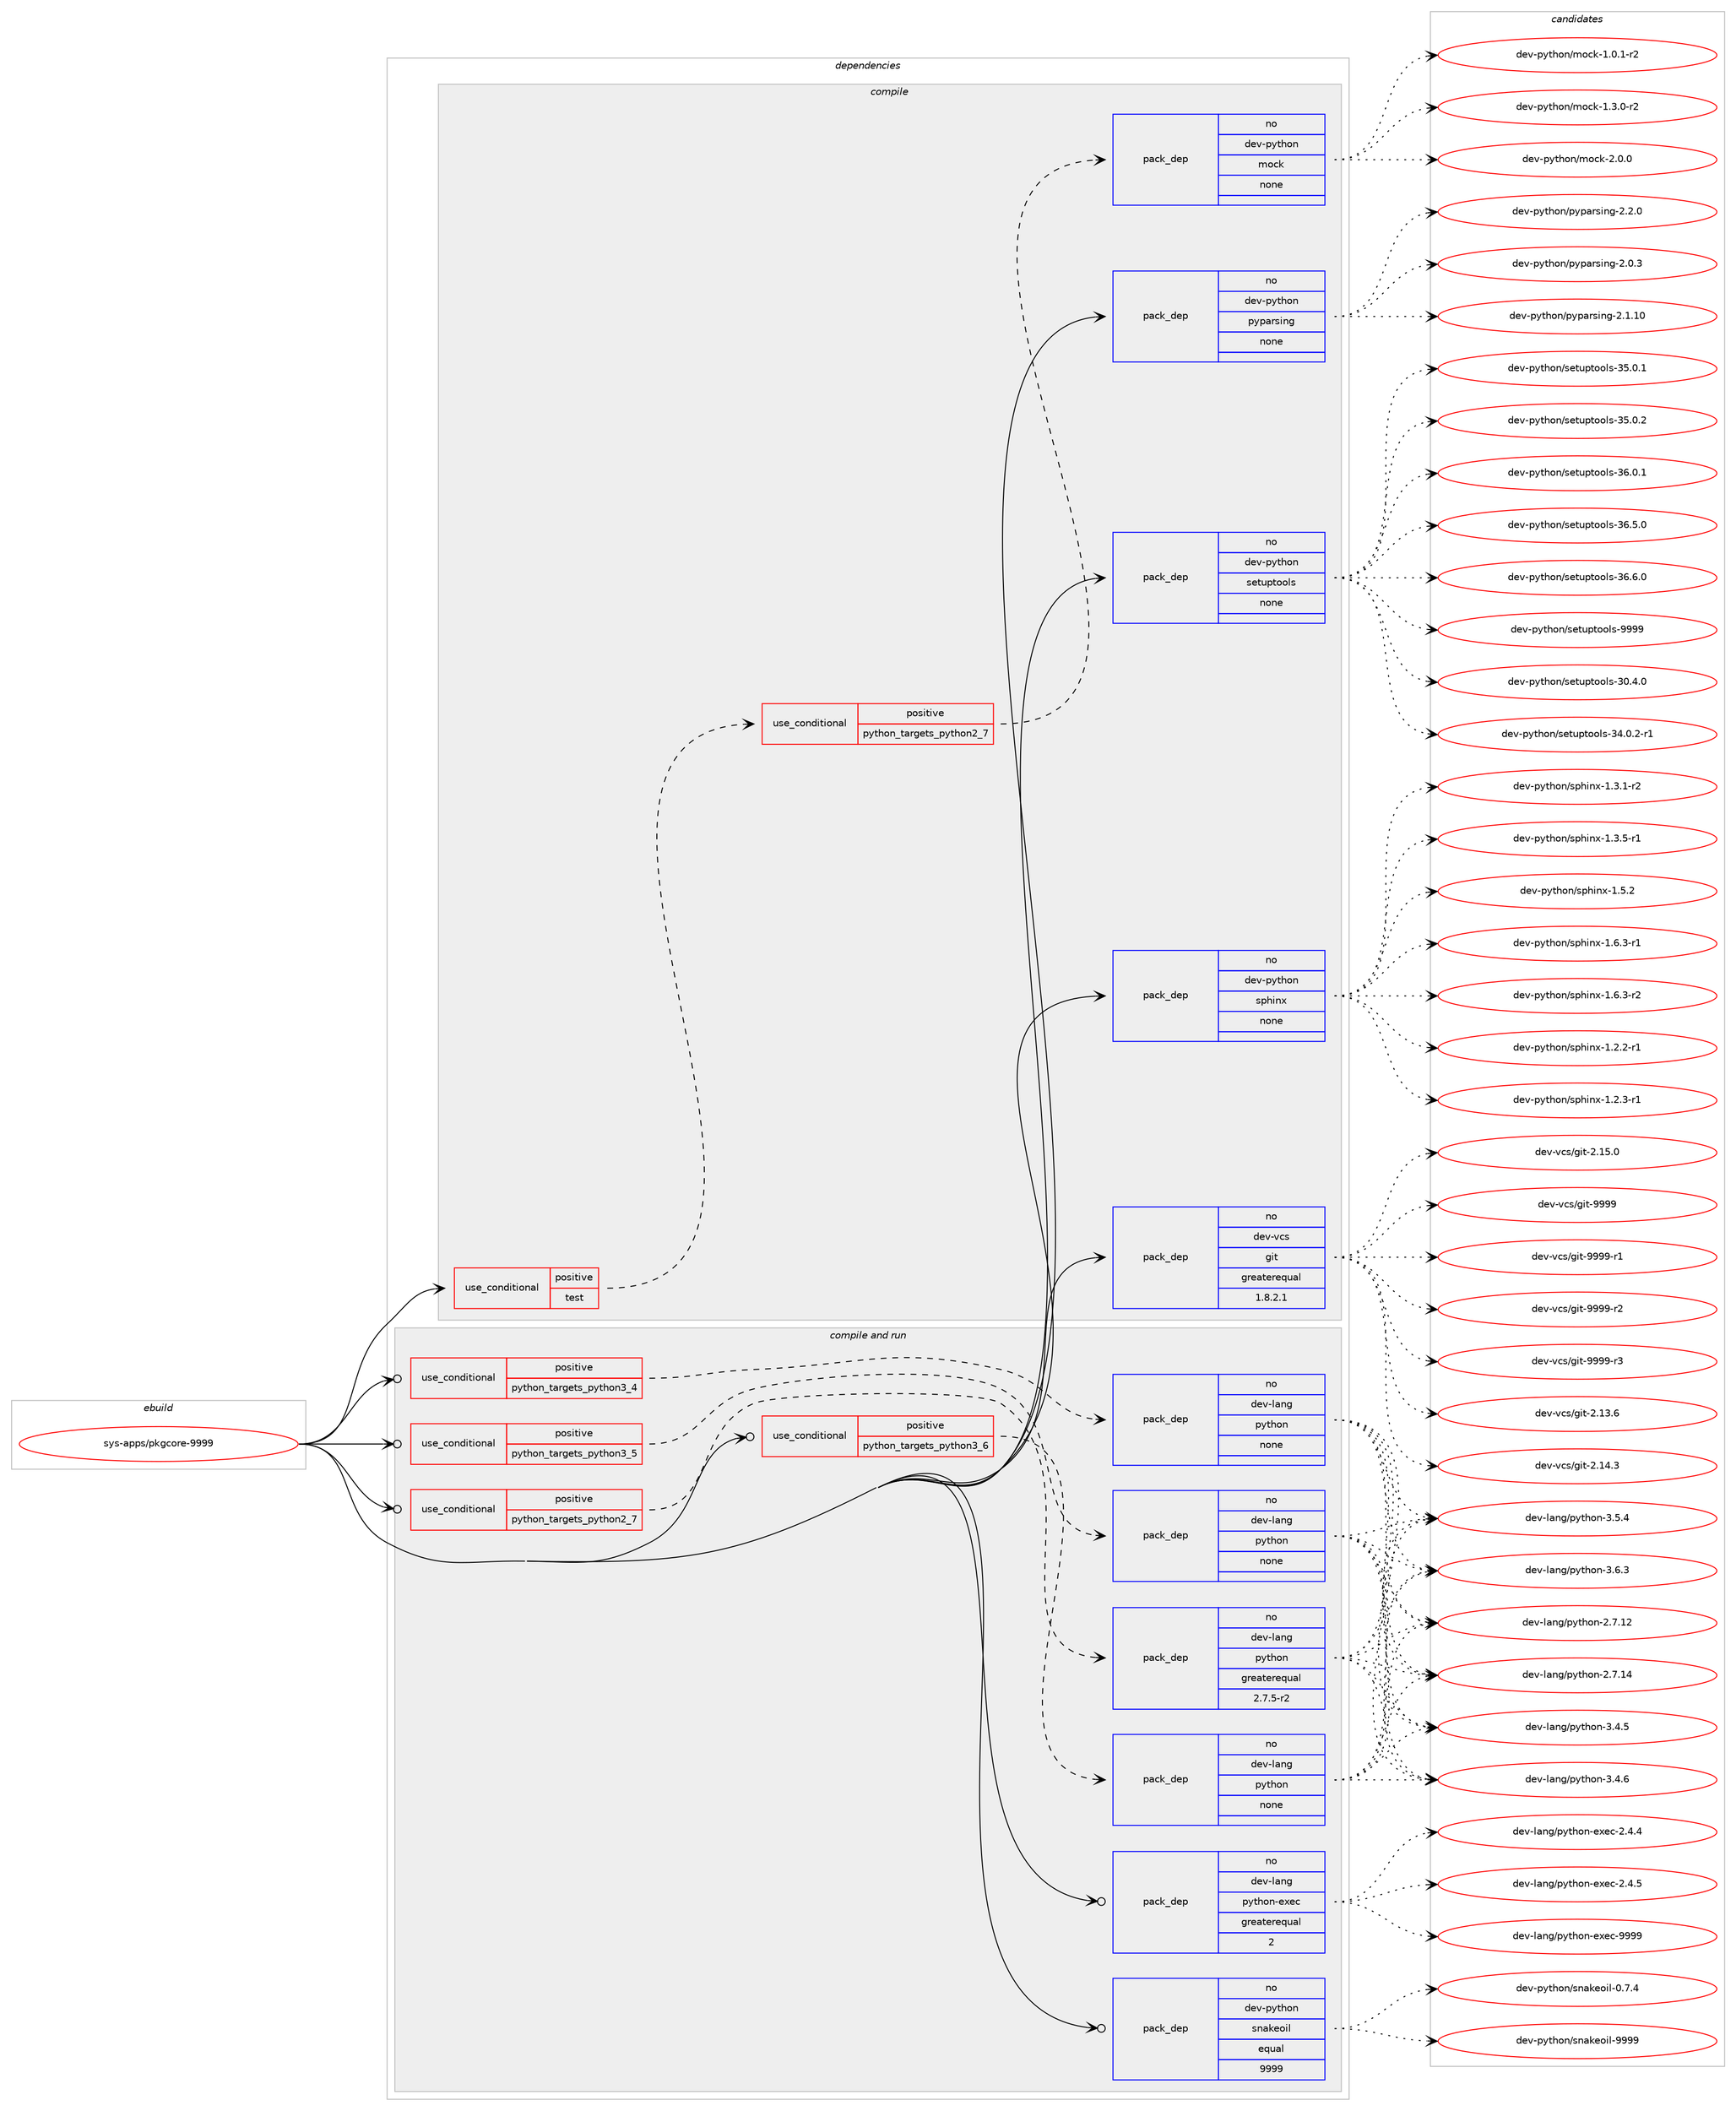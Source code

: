 digraph prolog {

# *************
# Graph options
# *************

newrank=true;
concentrate=true;
compound=true;
graph [rankdir=LR,fontname=Helvetica,fontsize=10,ranksep=1.5];#, ranksep=2.5, nodesep=0.2];
edge  [arrowhead=vee];
node  [fontname=Helvetica,fontsize=10];

# **********
# The ebuild
# **********

subgraph cluster_leftcol {
color=gray;
rank=same;
label=<<i>ebuild</i>>;
id [label="sys-apps/pkgcore-9999", color=red, width=4, href="../sys-apps/pkgcore-9999.svg"];
}

# ****************
# The dependencies
# ****************

subgraph cluster_midcol {
color=gray;
label=<<i>dependencies</i>>;
subgraph cluster_compile {
fillcolor="#eeeeee";
style=filled;
label=<<i>compile</i>>;
subgraph cond113632 {
dependency471645 [label=<<TABLE BORDER="0" CELLBORDER="1" CELLSPACING="0" CELLPADDING="4"><TR><TD ROWSPAN="3" CELLPADDING="10">use_conditional</TD></TR><TR><TD>positive</TD></TR><TR><TD>test</TD></TR></TABLE>>, shape=none, color=red];
subgraph cond113633 {
dependency471646 [label=<<TABLE BORDER="0" CELLBORDER="1" CELLSPACING="0" CELLPADDING="4"><TR><TD ROWSPAN="3" CELLPADDING="10">use_conditional</TD></TR><TR><TD>positive</TD></TR><TR><TD>python_targets_python2_7</TD></TR></TABLE>>, shape=none, color=red];
subgraph pack349870 {
dependency471647 [label=<<TABLE BORDER="0" CELLBORDER="1" CELLSPACING="0" CELLPADDING="4" WIDTH="220"><TR><TD ROWSPAN="6" CELLPADDING="30">pack_dep</TD></TR><TR><TD WIDTH="110">no</TD></TR><TR><TD>dev-python</TD></TR><TR><TD>mock</TD></TR><TR><TD>none</TD></TR><TR><TD></TD></TR></TABLE>>, shape=none, color=blue];
}
dependency471646:e -> dependency471647:w [weight=20,style="dashed",arrowhead="vee"];
}
dependency471645:e -> dependency471646:w [weight=20,style="dashed",arrowhead="vee"];
}
id:e -> dependency471645:w [weight=20,style="solid",arrowhead="vee"];
subgraph pack349871 {
dependency471648 [label=<<TABLE BORDER="0" CELLBORDER="1" CELLSPACING="0" CELLPADDING="4" WIDTH="220"><TR><TD ROWSPAN="6" CELLPADDING="30">pack_dep</TD></TR><TR><TD WIDTH="110">no</TD></TR><TR><TD>dev-python</TD></TR><TR><TD>pyparsing</TD></TR><TR><TD>none</TD></TR><TR><TD></TD></TR></TABLE>>, shape=none, color=blue];
}
id:e -> dependency471648:w [weight=20,style="solid",arrowhead="vee"];
subgraph pack349872 {
dependency471649 [label=<<TABLE BORDER="0" CELLBORDER="1" CELLSPACING="0" CELLPADDING="4" WIDTH="220"><TR><TD ROWSPAN="6" CELLPADDING="30">pack_dep</TD></TR><TR><TD WIDTH="110">no</TD></TR><TR><TD>dev-python</TD></TR><TR><TD>setuptools</TD></TR><TR><TD>none</TD></TR><TR><TD></TD></TR></TABLE>>, shape=none, color=blue];
}
id:e -> dependency471649:w [weight=20,style="solid",arrowhead="vee"];
subgraph pack349873 {
dependency471650 [label=<<TABLE BORDER="0" CELLBORDER="1" CELLSPACING="0" CELLPADDING="4" WIDTH="220"><TR><TD ROWSPAN="6" CELLPADDING="30">pack_dep</TD></TR><TR><TD WIDTH="110">no</TD></TR><TR><TD>dev-python</TD></TR><TR><TD>sphinx</TD></TR><TR><TD>none</TD></TR><TR><TD></TD></TR></TABLE>>, shape=none, color=blue];
}
id:e -> dependency471650:w [weight=20,style="solid",arrowhead="vee"];
subgraph pack349874 {
dependency471651 [label=<<TABLE BORDER="0" CELLBORDER="1" CELLSPACING="0" CELLPADDING="4" WIDTH="220"><TR><TD ROWSPAN="6" CELLPADDING="30">pack_dep</TD></TR><TR><TD WIDTH="110">no</TD></TR><TR><TD>dev-vcs</TD></TR><TR><TD>git</TD></TR><TR><TD>greaterequal</TD></TR><TR><TD>1.8.2.1</TD></TR></TABLE>>, shape=none, color=blue];
}
id:e -> dependency471651:w [weight=20,style="solid",arrowhead="vee"];
}
subgraph cluster_compileandrun {
fillcolor="#eeeeee";
style=filled;
label=<<i>compile and run</i>>;
subgraph cond113634 {
dependency471652 [label=<<TABLE BORDER="0" CELLBORDER="1" CELLSPACING="0" CELLPADDING="4"><TR><TD ROWSPAN="3" CELLPADDING="10">use_conditional</TD></TR><TR><TD>positive</TD></TR><TR><TD>python_targets_python2_7</TD></TR></TABLE>>, shape=none, color=red];
subgraph pack349875 {
dependency471653 [label=<<TABLE BORDER="0" CELLBORDER="1" CELLSPACING="0" CELLPADDING="4" WIDTH="220"><TR><TD ROWSPAN="6" CELLPADDING="30">pack_dep</TD></TR><TR><TD WIDTH="110">no</TD></TR><TR><TD>dev-lang</TD></TR><TR><TD>python</TD></TR><TR><TD>greaterequal</TD></TR><TR><TD>2.7.5-r2</TD></TR></TABLE>>, shape=none, color=blue];
}
dependency471652:e -> dependency471653:w [weight=20,style="dashed",arrowhead="vee"];
}
id:e -> dependency471652:w [weight=20,style="solid",arrowhead="odotvee"];
subgraph cond113635 {
dependency471654 [label=<<TABLE BORDER="0" CELLBORDER="1" CELLSPACING="0" CELLPADDING="4"><TR><TD ROWSPAN="3" CELLPADDING="10">use_conditional</TD></TR><TR><TD>positive</TD></TR><TR><TD>python_targets_python3_4</TD></TR></TABLE>>, shape=none, color=red];
subgraph pack349876 {
dependency471655 [label=<<TABLE BORDER="0" CELLBORDER="1" CELLSPACING="0" CELLPADDING="4" WIDTH="220"><TR><TD ROWSPAN="6" CELLPADDING="30">pack_dep</TD></TR><TR><TD WIDTH="110">no</TD></TR><TR><TD>dev-lang</TD></TR><TR><TD>python</TD></TR><TR><TD>none</TD></TR><TR><TD></TD></TR></TABLE>>, shape=none, color=blue];
}
dependency471654:e -> dependency471655:w [weight=20,style="dashed",arrowhead="vee"];
}
id:e -> dependency471654:w [weight=20,style="solid",arrowhead="odotvee"];
subgraph cond113636 {
dependency471656 [label=<<TABLE BORDER="0" CELLBORDER="1" CELLSPACING="0" CELLPADDING="4"><TR><TD ROWSPAN="3" CELLPADDING="10">use_conditional</TD></TR><TR><TD>positive</TD></TR><TR><TD>python_targets_python3_5</TD></TR></TABLE>>, shape=none, color=red];
subgraph pack349877 {
dependency471657 [label=<<TABLE BORDER="0" CELLBORDER="1" CELLSPACING="0" CELLPADDING="4" WIDTH="220"><TR><TD ROWSPAN="6" CELLPADDING="30">pack_dep</TD></TR><TR><TD WIDTH="110">no</TD></TR><TR><TD>dev-lang</TD></TR><TR><TD>python</TD></TR><TR><TD>none</TD></TR><TR><TD></TD></TR></TABLE>>, shape=none, color=blue];
}
dependency471656:e -> dependency471657:w [weight=20,style="dashed",arrowhead="vee"];
}
id:e -> dependency471656:w [weight=20,style="solid",arrowhead="odotvee"];
subgraph cond113637 {
dependency471658 [label=<<TABLE BORDER="0" CELLBORDER="1" CELLSPACING="0" CELLPADDING="4"><TR><TD ROWSPAN="3" CELLPADDING="10">use_conditional</TD></TR><TR><TD>positive</TD></TR><TR><TD>python_targets_python3_6</TD></TR></TABLE>>, shape=none, color=red];
subgraph pack349878 {
dependency471659 [label=<<TABLE BORDER="0" CELLBORDER="1" CELLSPACING="0" CELLPADDING="4" WIDTH="220"><TR><TD ROWSPAN="6" CELLPADDING="30">pack_dep</TD></TR><TR><TD WIDTH="110">no</TD></TR><TR><TD>dev-lang</TD></TR><TR><TD>python</TD></TR><TR><TD>none</TD></TR><TR><TD></TD></TR></TABLE>>, shape=none, color=blue];
}
dependency471658:e -> dependency471659:w [weight=20,style="dashed",arrowhead="vee"];
}
id:e -> dependency471658:w [weight=20,style="solid",arrowhead="odotvee"];
subgraph pack349879 {
dependency471660 [label=<<TABLE BORDER="0" CELLBORDER="1" CELLSPACING="0" CELLPADDING="4" WIDTH="220"><TR><TD ROWSPAN="6" CELLPADDING="30">pack_dep</TD></TR><TR><TD WIDTH="110">no</TD></TR><TR><TD>dev-lang</TD></TR><TR><TD>python-exec</TD></TR><TR><TD>greaterequal</TD></TR><TR><TD>2</TD></TR></TABLE>>, shape=none, color=blue];
}
id:e -> dependency471660:w [weight=20,style="solid",arrowhead="odotvee"];
subgraph pack349880 {
dependency471661 [label=<<TABLE BORDER="0" CELLBORDER="1" CELLSPACING="0" CELLPADDING="4" WIDTH="220"><TR><TD ROWSPAN="6" CELLPADDING="30">pack_dep</TD></TR><TR><TD WIDTH="110">no</TD></TR><TR><TD>dev-python</TD></TR><TR><TD>snakeoil</TD></TR><TR><TD>equal</TD></TR><TR><TD>9999</TD></TR></TABLE>>, shape=none, color=blue];
}
id:e -> dependency471661:w [weight=20,style="solid",arrowhead="odotvee"];
}
subgraph cluster_run {
fillcolor="#eeeeee";
style=filled;
label=<<i>run</i>>;
}
}

# **************
# The candidates
# **************

subgraph cluster_choices {
rank=same;
color=gray;
label=<<i>candidates</i>>;

subgraph choice349870 {
color=black;
nodesep=1;
choice1001011184511212111610411111047109111991074549464846494511450 [label="dev-python/mock-1.0.1-r2", color=red, width=4,href="../dev-python/mock-1.0.1-r2.svg"];
choice1001011184511212111610411111047109111991074549465146484511450 [label="dev-python/mock-1.3.0-r2", color=red, width=4,href="../dev-python/mock-1.3.0-r2.svg"];
choice100101118451121211161041111104710911199107455046484648 [label="dev-python/mock-2.0.0", color=red, width=4,href="../dev-python/mock-2.0.0.svg"];
dependency471647:e -> choice1001011184511212111610411111047109111991074549464846494511450:w [style=dotted,weight="100"];
dependency471647:e -> choice1001011184511212111610411111047109111991074549465146484511450:w [style=dotted,weight="100"];
dependency471647:e -> choice100101118451121211161041111104710911199107455046484648:w [style=dotted,weight="100"];
}
subgraph choice349871 {
color=black;
nodesep=1;
choice100101118451121211161041111104711212111297114115105110103455046484651 [label="dev-python/pyparsing-2.0.3", color=red, width=4,href="../dev-python/pyparsing-2.0.3.svg"];
choice10010111845112121116104111110471121211129711411510511010345504649464948 [label="dev-python/pyparsing-2.1.10", color=red, width=4,href="../dev-python/pyparsing-2.1.10.svg"];
choice100101118451121211161041111104711212111297114115105110103455046504648 [label="dev-python/pyparsing-2.2.0", color=red, width=4,href="../dev-python/pyparsing-2.2.0.svg"];
dependency471648:e -> choice100101118451121211161041111104711212111297114115105110103455046484651:w [style=dotted,weight="100"];
dependency471648:e -> choice10010111845112121116104111110471121211129711411510511010345504649464948:w [style=dotted,weight="100"];
dependency471648:e -> choice100101118451121211161041111104711212111297114115105110103455046504648:w [style=dotted,weight="100"];
}
subgraph choice349872 {
color=black;
nodesep=1;
choice100101118451121211161041111104711510111611711211611111110811545514846524648 [label="dev-python/setuptools-30.4.0", color=red, width=4,href="../dev-python/setuptools-30.4.0.svg"];
choice1001011184511212111610411111047115101116117112116111111108115455152464846504511449 [label="dev-python/setuptools-34.0.2-r1", color=red, width=4,href="../dev-python/setuptools-34.0.2-r1.svg"];
choice100101118451121211161041111104711510111611711211611111110811545515346484649 [label="dev-python/setuptools-35.0.1", color=red, width=4,href="../dev-python/setuptools-35.0.1.svg"];
choice100101118451121211161041111104711510111611711211611111110811545515346484650 [label="dev-python/setuptools-35.0.2", color=red, width=4,href="../dev-python/setuptools-35.0.2.svg"];
choice100101118451121211161041111104711510111611711211611111110811545515446484649 [label="dev-python/setuptools-36.0.1", color=red, width=4,href="../dev-python/setuptools-36.0.1.svg"];
choice100101118451121211161041111104711510111611711211611111110811545515446534648 [label="dev-python/setuptools-36.5.0", color=red, width=4,href="../dev-python/setuptools-36.5.0.svg"];
choice100101118451121211161041111104711510111611711211611111110811545515446544648 [label="dev-python/setuptools-36.6.0", color=red, width=4,href="../dev-python/setuptools-36.6.0.svg"];
choice10010111845112121116104111110471151011161171121161111111081154557575757 [label="dev-python/setuptools-9999", color=red, width=4,href="../dev-python/setuptools-9999.svg"];
dependency471649:e -> choice100101118451121211161041111104711510111611711211611111110811545514846524648:w [style=dotted,weight="100"];
dependency471649:e -> choice1001011184511212111610411111047115101116117112116111111108115455152464846504511449:w [style=dotted,weight="100"];
dependency471649:e -> choice100101118451121211161041111104711510111611711211611111110811545515346484649:w [style=dotted,weight="100"];
dependency471649:e -> choice100101118451121211161041111104711510111611711211611111110811545515346484650:w [style=dotted,weight="100"];
dependency471649:e -> choice100101118451121211161041111104711510111611711211611111110811545515446484649:w [style=dotted,weight="100"];
dependency471649:e -> choice100101118451121211161041111104711510111611711211611111110811545515446534648:w [style=dotted,weight="100"];
dependency471649:e -> choice100101118451121211161041111104711510111611711211611111110811545515446544648:w [style=dotted,weight="100"];
dependency471649:e -> choice10010111845112121116104111110471151011161171121161111111081154557575757:w [style=dotted,weight="100"];
}
subgraph choice349873 {
color=black;
nodesep=1;
choice10010111845112121116104111110471151121041051101204549465046504511449 [label="dev-python/sphinx-1.2.2-r1", color=red, width=4,href="../dev-python/sphinx-1.2.2-r1.svg"];
choice10010111845112121116104111110471151121041051101204549465046514511449 [label="dev-python/sphinx-1.2.3-r1", color=red, width=4,href="../dev-python/sphinx-1.2.3-r1.svg"];
choice10010111845112121116104111110471151121041051101204549465146494511450 [label="dev-python/sphinx-1.3.1-r2", color=red, width=4,href="../dev-python/sphinx-1.3.1-r2.svg"];
choice10010111845112121116104111110471151121041051101204549465146534511449 [label="dev-python/sphinx-1.3.5-r1", color=red, width=4,href="../dev-python/sphinx-1.3.5-r1.svg"];
choice1001011184511212111610411111047115112104105110120454946534650 [label="dev-python/sphinx-1.5.2", color=red, width=4,href="../dev-python/sphinx-1.5.2.svg"];
choice10010111845112121116104111110471151121041051101204549465446514511449 [label="dev-python/sphinx-1.6.3-r1", color=red, width=4,href="../dev-python/sphinx-1.6.3-r1.svg"];
choice10010111845112121116104111110471151121041051101204549465446514511450 [label="dev-python/sphinx-1.6.3-r2", color=red, width=4,href="../dev-python/sphinx-1.6.3-r2.svg"];
dependency471650:e -> choice10010111845112121116104111110471151121041051101204549465046504511449:w [style=dotted,weight="100"];
dependency471650:e -> choice10010111845112121116104111110471151121041051101204549465046514511449:w [style=dotted,weight="100"];
dependency471650:e -> choice10010111845112121116104111110471151121041051101204549465146494511450:w [style=dotted,weight="100"];
dependency471650:e -> choice10010111845112121116104111110471151121041051101204549465146534511449:w [style=dotted,weight="100"];
dependency471650:e -> choice1001011184511212111610411111047115112104105110120454946534650:w [style=dotted,weight="100"];
dependency471650:e -> choice10010111845112121116104111110471151121041051101204549465446514511449:w [style=dotted,weight="100"];
dependency471650:e -> choice10010111845112121116104111110471151121041051101204549465446514511450:w [style=dotted,weight="100"];
}
subgraph choice349874 {
color=black;
nodesep=1;
choice10010111845118991154710310511645504649514654 [label="dev-vcs/git-2.13.6", color=red, width=4,href="../dev-vcs/git-2.13.6.svg"];
choice10010111845118991154710310511645504649524651 [label="dev-vcs/git-2.14.3", color=red, width=4,href="../dev-vcs/git-2.14.3.svg"];
choice10010111845118991154710310511645504649534648 [label="dev-vcs/git-2.15.0", color=red, width=4,href="../dev-vcs/git-2.15.0.svg"];
choice1001011184511899115471031051164557575757 [label="dev-vcs/git-9999", color=red, width=4,href="../dev-vcs/git-9999.svg"];
choice10010111845118991154710310511645575757574511449 [label="dev-vcs/git-9999-r1", color=red, width=4,href="../dev-vcs/git-9999-r1.svg"];
choice10010111845118991154710310511645575757574511450 [label="dev-vcs/git-9999-r2", color=red, width=4,href="../dev-vcs/git-9999-r2.svg"];
choice10010111845118991154710310511645575757574511451 [label="dev-vcs/git-9999-r3", color=red, width=4,href="../dev-vcs/git-9999-r3.svg"];
dependency471651:e -> choice10010111845118991154710310511645504649514654:w [style=dotted,weight="100"];
dependency471651:e -> choice10010111845118991154710310511645504649524651:w [style=dotted,weight="100"];
dependency471651:e -> choice10010111845118991154710310511645504649534648:w [style=dotted,weight="100"];
dependency471651:e -> choice1001011184511899115471031051164557575757:w [style=dotted,weight="100"];
dependency471651:e -> choice10010111845118991154710310511645575757574511449:w [style=dotted,weight="100"];
dependency471651:e -> choice10010111845118991154710310511645575757574511450:w [style=dotted,weight="100"];
dependency471651:e -> choice10010111845118991154710310511645575757574511451:w [style=dotted,weight="100"];
}
subgraph choice349875 {
color=black;
nodesep=1;
choice10010111845108971101034711212111610411111045504655464950 [label="dev-lang/python-2.7.12", color=red, width=4,href="../dev-lang/python-2.7.12.svg"];
choice10010111845108971101034711212111610411111045504655464952 [label="dev-lang/python-2.7.14", color=red, width=4,href="../dev-lang/python-2.7.14.svg"];
choice100101118451089711010347112121116104111110455146524653 [label="dev-lang/python-3.4.5", color=red, width=4,href="../dev-lang/python-3.4.5.svg"];
choice100101118451089711010347112121116104111110455146524654 [label="dev-lang/python-3.4.6", color=red, width=4,href="../dev-lang/python-3.4.6.svg"];
choice100101118451089711010347112121116104111110455146534652 [label="dev-lang/python-3.5.4", color=red, width=4,href="../dev-lang/python-3.5.4.svg"];
choice100101118451089711010347112121116104111110455146544651 [label="dev-lang/python-3.6.3", color=red, width=4,href="../dev-lang/python-3.6.3.svg"];
dependency471653:e -> choice10010111845108971101034711212111610411111045504655464950:w [style=dotted,weight="100"];
dependency471653:e -> choice10010111845108971101034711212111610411111045504655464952:w [style=dotted,weight="100"];
dependency471653:e -> choice100101118451089711010347112121116104111110455146524653:w [style=dotted,weight="100"];
dependency471653:e -> choice100101118451089711010347112121116104111110455146524654:w [style=dotted,weight="100"];
dependency471653:e -> choice100101118451089711010347112121116104111110455146534652:w [style=dotted,weight="100"];
dependency471653:e -> choice100101118451089711010347112121116104111110455146544651:w [style=dotted,weight="100"];
}
subgraph choice349876 {
color=black;
nodesep=1;
choice10010111845108971101034711212111610411111045504655464950 [label="dev-lang/python-2.7.12", color=red, width=4,href="../dev-lang/python-2.7.12.svg"];
choice10010111845108971101034711212111610411111045504655464952 [label="dev-lang/python-2.7.14", color=red, width=4,href="../dev-lang/python-2.7.14.svg"];
choice100101118451089711010347112121116104111110455146524653 [label="dev-lang/python-3.4.5", color=red, width=4,href="../dev-lang/python-3.4.5.svg"];
choice100101118451089711010347112121116104111110455146524654 [label="dev-lang/python-3.4.6", color=red, width=4,href="../dev-lang/python-3.4.6.svg"];
choice100101118451089711010347112121116104111110455146534652 [label="dev-lang/python-3.5.4", color=red, width=4,href="../dev-lang/python-3.5.4.svg"];
choice100101118451089711010347112121116104111110455146544651 [label="dev-lang/python-3.6.3", color=red, width=4,href="../dev-lang/python-3.6.3.svg"];
dependency471655:e -> choice10010111845108971101034711212111610411111045504655464950:w [style=dotted,weight="100"];
dependency471655:e -> choice10010111845108971101034711212111610411111045504655464952:w [style=dotted,weight="100"];
dependency471655:e -> choice100101118451089711010347112121116104111110455146524653:w [style=dotted,weight="100"];
dependency471655:e -> choice100101118451089711010347112121116104111110455146524654:w [style=dotted,weight="100"];
dependency471655:e -> choice100101118451089711010347112121116104111110455146534652:w [style=dotted,weight="100"];
dependency471655:e -> choice100101118451089711010347112121116104111110455146544651:w [style=dotted,weight="100"];
}
subgraph choice349877 {
color=black;
nodesep=1;
choice10010111845108971101034711212111610411111045504655464950 [label="dev-lang/python-2.7.12", color=red, width=4,href="../dev-lang/python-2.7.12.svg"];
choice10010111845108971101034711212111610411111045504655464952 [label="dev-lang/python-2.7.14", color=red, width=4,href="../dev-lang/python-2.7.14.svg"];
choice100101118451089711010347112121116104111110455146524653 [label="dev-lang/python-3.4.5", color=red, width=4,href="../dev-lang/python-3.4.5.svg"];
choice100101118451089711010347112121116104111110455146524654 [label="dev-lang/python-3.4.6", color=red, width=4,href="../dev-lang/python-3.4.6.svg"];
choice100101118451089711010347112121116104111110455146534652 [label="dev-lang/python-3.5.4", color=red, width=4,href="../dev-lang/python-3.5.4.svg"];
choice100101118451089711010347112121116104111110455146544651 [label="dev-lang/python-3.6.3", color=red, width=4,href="../dev-lang/python-3.6.3.svg"];
dependency471657:e -> choice10010111845108971101034711212111610411111045504655464950:w [style=dotted,weight="100"];
dependency471657:e -> choice10010111845108971101034711212111610411111045504655464952:w [style=dotted,weight="100"];
dependency471657:e -> choice100101118451089711010347112121116104111110455146524653:w [style=dotted,weight="100"];
dependency471657:e -> choice100101118451089711010347112121116104111110455146524654:w [style=dotted,weight="100"];
dependency471657:e -> choice100101118451089711010347112121116104111110455146534652:w [style=dotted,weight="100"];
dependency471657:e -> choice100101118451089711010347112121116104111110455146544651:w [style=dotted,weight="100"];
}
subgraph choice349878 {
color=black;
nodesep=1;
choice10010111845108971101034711212111610411111045504655464950 [label="dev-lang/python-2.7.12", color=red, width=4,href="../dev-lang/python-2.7.12.svg"];
choice10010111845108971101034711212111610411111045504655464952 [label="dev-lang/python-2.7.14", color=red, width=4,href="../dev-lang/python-2.7.14.svg"];
choice100101118451089711010347112121116104111110455146524653 [label="dev-lang/python-3.4.5", color=red, width=4,href="../dev-lang/python-3.4.5.svg"];
choice100101118451089711010347112121116104111110455146524654 [label="dev-lang/python-3.4.6", color=red, width=4,href="../dev-lang/python-3.4.6.svg"];
choice100101118451089711010347112121116104111110455146534652 [label="dev-lang/python-3.5.4", color=red, width=4,href="../dev-lang/python-3.5.4.svg"];
choice100101118451089711010347112121116104111110455146544651 [label="dev-lang/python-3.6.3", color=red, width=4,href="../dev-lang/python-3.6.3.svg"];
dependency471659:e -> choice10010111845108971101034711212111610411111045504655464950:w [style=dotted,weight="100"];
dependency471659:e -> choice10010111845108971101034711212111610411111045504655464952:w [style=dotted,weight="100"];
dependency471659:e -> choice100101118451089711010347112121116104111110455146524653:w [style=dotted,weight="100"];
dependency471659:e -> choice100101118451089711010347112121116104111110455146524654:w [style=dotted,weight="100"];
dependency471659:e -> choice100101118451089711010347112121116104111110455146534652:w [style=dotted,weight="100"];
dependency471659:e -> choice100101118451089711010347112121116104111110455146544651:w [style=dotted,weight="100"];
}
subgraph choice349879 {
color=black;
nodesep=1;
choice1001011184510897110103471121211161041111104510112010199455046524652 [label="dev-lang/python-exec-2.4.4", color=red, width=4,href="../dev-lang/python-exec-2.4.4.svg"];
choice1001011184510897110103471121211161041111104510112010199455046524653 [label="dev-lang/python-exec-2.4.5", color=red, width=4,href="../dev-lang/python-exec-2.4.5.svg"];
choice10010111845108971101034711212111610411111045101120101994557575757 [label="dev-lang/python-exec-9999", color=red, width=4,href="../dev-lang/python-exec-9999.svg"];
dependency471660:e -> choice1001011184510897110103471121211161041111104510112010199455046524652:w [style=dotted,weight="100"];
dependency471660:e -> choice1001011184510897110103471121211161041111104510112010199455046524653:w [style=dotted,weight="100"];
dependency471660:e -> choice10010111845108971101034711212111610411111045101120101994557575757:w [style=dotted,weight="100"];
}
subgraph choice349880 {
color=black;
nodesep=1;
choice100101118451121211161041111104711511097107101111105108454846554652 [label="dev-python/snakeoil-0.7.4", color=red, width=4,href="../dev-python/snakeoil-0.7.4.svg"];
choice1001011184511212111610411111047115110971071011111051084557575757 [label="dev-python/snakeoil-9999", color=red, width=4,href="../dev-python/snakeoil-9999.svg"];
dependency471661:e -> choice100101118451121211161041111104711511097107101111105108454846554652:w [style=dotted,weight="100"];
dependency471661:e -> choice1001011184511212111610411111047115110971071011111051084557575757:w [style=dotted,weight="100"];
}
}

}
